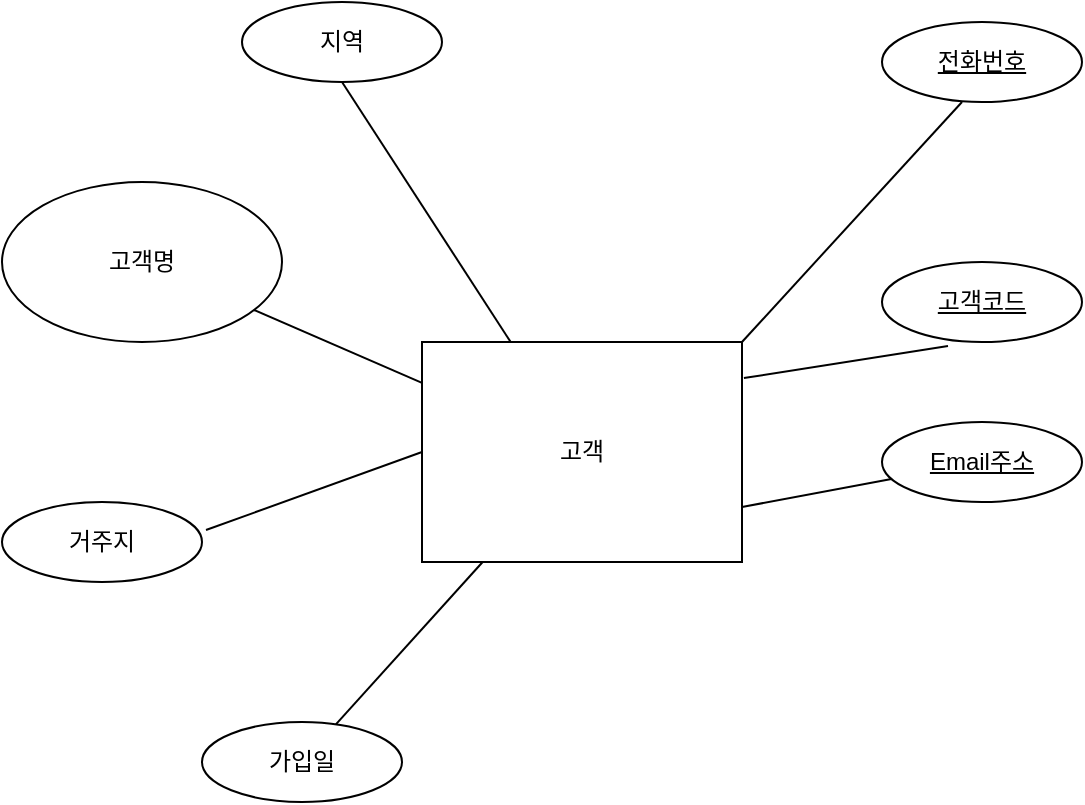 <mxfile version="21.6.5" type="github">
  <diagram name="페이지-1" id="uPB26imzpLFsURdlCp0O">
    <mxGraphModel dx="1434" dy="790" grid="1" gridSize="10" guides="1" tooltips="1" connect="1" arrows="1" fold="1" page="1" pageScale="1" pageWidth="827" pageHeight="1169" math="0" shadow="0">
      <root>
        <mxCell id="0" />
        <mxCell id="1" parent="0" />
        <mxCell id="wE5TR2sXNH3Me4mFZl0S-1" value="고객" style="whiteSpace=wrap;html=1;align=center;" vertex="1" parent="1">
          <mxGeometry x="210" y="280" width="160" height="110" as="geometry" />
        </mxCell>
        <mxCell id="wE5TR2sXNH3Me4mFZl0S-2" value="고객명" style="ellipse;whiteSpace=wrap;html=1;align=center;" vertex="1" parent="1">
          <mxGeometry y="200" width="140" height="80" as="geometry" />
        </mxCell>
        <mxCell id="wE5TR2sXNH3Me4mFZl0S-3" value="" style="endArrow=none;html=1;rounded=0;" edge="1" parent="1" source="wE5TR2sXNH3Me4mFZl0S-2" target="wE5TR2sXNH3Me4mFZl0S-1">
          <mxGeometry relative="1" as="geometry">
            <mxPoint x="330" y="410" as="sourcePoint" />
            <mxPoint x="490" y="410" as="targetPoint" />
          </mxGeometry>
        </mxCell>
        <mxCell id="wE5TR2sXNH3Me4mFZl0S-4" value="가입일" style="ellipse;whiteSpace=wrap;html=1;align=center;" vertex="1" parent="1">
          <mxGeometry x="100" y="470" width="100" height="40" as="geometry" />
        </mxCell>
        <mxCell id="wE5TR2sXNH3Me4mFZl0S-5" value="&lt;u&gt;Email주소&lt;/u&gt;" style="ellipse;whiteSpace=wrap;html=1;align=center;" vertex="1" parent="1">
          <mxGeometry x="440" y="320" width="100" height="40" as="geometry" />
        </mxCell>
        <mxCell id="wE5TR2sXNH3Me4mFZl0S-6" value="거주지" style="ellipse;whiteSpace=wrap;html=1;align=center;" vertex="1" parent="1">
          <mxGeometry y="360" width="100" height="40" as="geometry" />
        </mxCell>
        <mxCell id="wE5TR2sXNH3Me4mFZl0S-7" value="지역" style="ellipse;whiteSpace=wrap;html=1;align=center;" vertex="1" parent="1">
          <mxGeometry x="120" y="110" width="100" height="40" as="geometry" />
        </mxCell>
        <mxCell id="wE5TR2sXNH3Me4mFZl0S-8" value="&lt;u&gt;전화번호&lt;/u&gt;" style="ellipse;whiteSpace=wrap;html=1;align=center;" vertex="1" parent="1">
          <mxGeometry x="440" y="120" width="100" height="40" as="geometry" />
        </mxCell>
        <mxCell id="wE5TR2sXNH3Me4mFZl0S-9" value="" style="endArrow=none;html=1;rounded=0;entryX=1;entryY=0.75;entryDx=0;entryDy=0;" edge="1" parent="1" source="wE5TR2sXNH3Me4mFZl0S-5" target="wE5TR2sXNH3Me4mFZl0S-1">
          <mxGeometry relative="1" as="geometry">
            <mxPoint x="287" y="240" as="sourcePoint" />
            <mxPoint x="370" y="294" as="targetPoint" />
            <Array as="points" />
          </mxGeometry>
        </mxCell>
        <mxCell id="wE5TR2sXNH3Me4mFZl0S-10" value="" style="endArrow=none;html=1;rounded=0;exitX=1.02;exitY=0.35;exitDx=0;exitDy=0;exitPerimeter=0;entryX=0;entryY=0.5;entryDx=0;entryDy=0;" edge="1" parent="1" source="wE5TR2sXNH3Me4mFZl0S-6" target="wE5TR2sXNH3Me4mFZl0S-1">
          <mxGeometry relative="1" as="geometry">
            <mxPoint x="297" y="250" as="sourcePoint" />
            <mxPoint x="380" y="304" as="targetPoint" />
          </mxGeometry>
        </mxCell>
        <mxCell id="wE5TR2sXNH3Me4mFZl0S-11" value="" style="endArrow=none;html=1;rounded=0;exitX=0.4;exitY=1;exitDx=0;exitDy=0;entryX=1;entryY=0;entryDx=0;entryDy=0;exitPerimeter=0;" edge="1" parent="1" source="wE5TR2sXNH3Me4mFZl0S-8" target="wE5TR2sXNH3Me4mFZl0S-1">
          <mxGeometry relative="1" as="geometry">
            <mxPoint x="307" y="260" as="sourcePoint" />
            <mxPoint x="390" y="314" as="targetPoint" />
          </mxGeometry>
        </mxCell>
        <mxCell id="wE5TR2sXNH3Me4mFZl0S-12" value="" style="endArrow=none;html=1;rounded=0;exitX=0.5;exitY=1;exitDx=0;exitDy=0;" edge="1" parent="1" source="wE5TR2sXNH3Me4mFZl0S-7" target="wE5TR2sXNH3Me4mFZl0S-1">
          <mxGeometry relative="1" as="geometry">
            <mxPoint x="317" y="270" as="sourcePoint" />
            <mxPoint x="400" y="324" as="targetPoint" />
          </mxGeometry>
        </mxCell>
        <mxCell id="wE5TR2sXNH3Me4mFZl0S-13" value="" style="endArrow=none;html=1;rounded=0;" edge="1" parent="1" source="wE5TR2sXNH3Me4mFZl0S-4" target="wE5TR2sXNH3Me4mFZl0S-1">
          <mxGeometry relative="1" as="geometry">
            <mxPoint x="327" y="280" as="sourcePoint" />
            <mxPoint x="410" y="334" as="targetPoint" />
          </mxGeometry>
        </mxCell>
        <mxCell id="wE5TR2sXNH3Me4mFZl0S-14" value="&lt;u&gt;고객코드&lt;/u&gt;" style="ellipse;whiteSpace=wrap;html=1;align=center;" vertex="1" parent="1">
          <mxGeometry x="440" y="240" width="100" height="40" as="geometry" />
        </mxCell>
        <mxCell id="wE5TR2sXNH3Me4mFZl0S-15" value="" style="endArrow=none;html=1;rounded=0;exitX=0.33;exitY=1.05;exitDx=0;exitDy=0;entryX=1.006;entryY=0.164;entryDx=0;entryDy=0;exitPerimeter=0;entryPerimeter=0;" edge="1" parent="1" source="wE5TR2sXNH3Me4mFZl0S-14" target="wE5TR2sXNH3Me4mFZl0S-1">
          <mxGeometry relative="1" as="geometry">
            <mxPoint x="290" y="160" as="sourcePoint" />
            <mxPoint x="380" y="290" as="targetPoint" />
          </mxGeometry>
        </mxCell>
      </root>
    </mxGraphModel>
  </diagram>
</mxfile>
